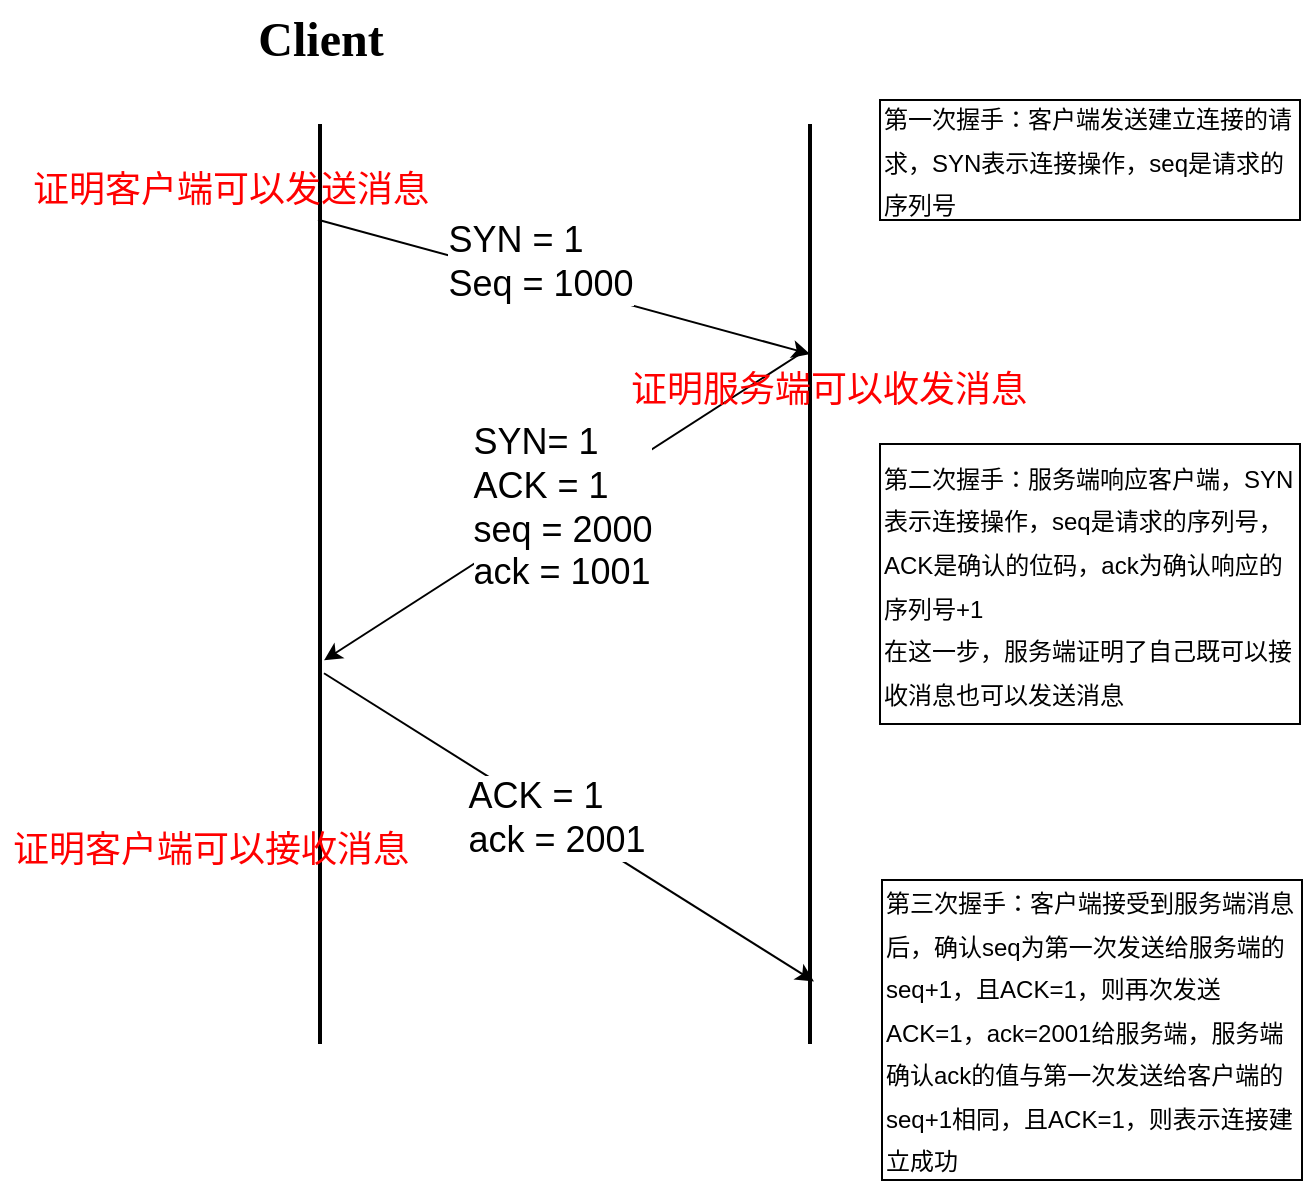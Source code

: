 <mxfile>
    <diagram id="lQfovNkgM4vq2SS8UltM" name="第 1 页">
        <mxGraphModel dx="892" dy="553" grid="1" gridSize="10" guides="1" tooltips="1" connect="1" arrows="1" fold="1" page="1" pageScale="1" pageWidth="827" pageHeight="1169" math="0" shadow="0">
            <root>
                <mxCell id="0"/>
                <mxCell id="1" parent="0"/>
                <mxCell id="3" value="" style="line;strokeWidth=2;direction=south;html=1;strokeColor=#000000;" parent="1" vertex="1">
                    <mxGeometry x="155" y="92" width="10" height="460" as="geometry"/>
                </mxCell>
                <mxCell id="5" value="" style="line;strokeWidth=2;direction=south;html=1;strokeColor=#000000;" parent="1" vertex="1">
                    <mxGeometry x="400" y="92" width="10" height="460" as="geometry"/>
                </mxCell>
                <mxCell id="7" value="&lt;font color=&quot;#000000&quot;&gt;Client&lt;/font&gt;" style="text;strokeColor=none;fillColor=none;html=1;fontSize=24;fontStyle=1;verticalAlign=middle;align=center;fontFamily=Comic Sans MS;" parent="1" vertex="1">
                    <mxGeometry x="110" y="30" width="100" height="40" as="geometry"/>
                </mxCell>
                <mxCell id="8" value="&lt;font color=&quot;#ffffff&quot;&gt;Server&lt;/font&gt;" style="text;strokeColor=none;fillColor=none;html=1;fontSize=24;fontStyle=1;verticalAlign=middle;align=center;fontFamily=Comic Sans MS;" parent="1" vertex="1">
                    <mxGeometry x="350" y="30" width="100" height="40" as="geometry"/>
                </mxCell>
                <mxCell id="10" value="" style="endArrow=classic;html=1;fontFamily=Comic Sans MS;fontSize=18;exitX=0.104;exitY=0.6;exitDx=0;exitDy=0;exitPerimeter=0;entryX=0.25;entryY=0.5;entryDx=0;entryDy=0;entryPerimeter=0;strokeColor=#000000;" parent="1" source="3" target="5" edge="1">
                    <mxGeometry width="50" height="50" relative="1" as="geometry">
                        <mxPoint x="190" y="240" as="sourcePoint"/>
                        <mxPoint x="240" y="190" as="targetPoint"/>
                    </mxGeometry>
                </mxCell>
                <mxCell id="11" value="&lt;div style=&quot;text-align: left&quot;&gt;&lt;span style=&quot;font-family: &amp;#34;helvetica&amp;#34;&quot;&gt;SYN = 1&lt;/span&gt;&lt;/div&gt;&lt;font face=&quot;Helvetica&quot;&gt;Seq = 1000&lt;br&gt;&lt;/font&gt;" style="edgeLabel;html=1;align=center;verticalAlign=middle;resizable=0;points=[];fontSize=18;fontFamily=Comic Sans MS;" parent="10" vertex="1" connectable="0">
                    <mxGeometry x="-0.321" y="2" relative="1" as="geometry">
                        <mxPoint x="27" as="offset"/>
                    </mxGeometry>
                </mxCell>
                <mxCell id="12" value="&lt;font style=&quot;font-size: 12px&quot;&gt;第一次握手：客户端发送建立连接的请求，SYN表示连接操作，seq是请求的序列号&lt;/font&gt;" style="rounded=0;whiteSpace=wrap;html=1;fontFamily=Helvetica;fontSize=18;align=left;" parent="1" vertex="1">
                    <mxGeometry x="440" y="80" width="210" height="60" as="geometry"/>
                </mxCell>
                <mxCell id="13" value="&lt;div style=&quot;text-align: left&quot;&gt;&lt;span style=&quot;font-size: 18px&quot;&gt;SYN= 1&lt;/span&gt;&lt;/div&gt;&lt;font style=&quot;font-size: 18px&quot;&gt;&lt;div style=&quot;text-align: left&quot;&gt;ACK = 1&lt;/div&gt;&lt;div style=&quot;text-align: left&quot;&gt;seq = 2000&lt;/div&gt;&lt;div style=&quot;text-align: left&quot;&gt;ack = 1001&lt;/div&gt;&lt;/font&gt;" style="endArrow=classic;html=1;fontFamily=Helvetica;fontSize=12;entryX=0.583;entryY=0.3;entryDx=0;entryDy=0;entryPerimeter=0;strokeColor=#000000;" parent="1" target="3" edge="1">
                    <mxGeometry width="50" height="50" relative="1" as="geometry">
                        <mxPoint x="400" y="207" as="sourcePoint"/>
                        <mxPoint x="162" y="288.06" as="targetPoint"/>
                    </mxGeometry>
                </mxCell>
                <mxCell id="14" value="&lt;font style=&quot;font-size: 12px&quot;&gt;第二次握手：服务端响应客户端，SYN表示连接操作，seq是请求的序列号，ACK是确认的位码，ack为确认响应的序列号+1&lt;br&gt;在这一步，服务端证明了自己既可以接收消息也可以发送消息&lt;br&gt;&lt;/font&gt;" style="rounded=0;whiteSpace=wrap;html=1;fontFamily=Helvetica;fontSize=18;align=left;" parent="1" vertex="1">
                    <mxGeometry x="440" y="252" width="210" height="140" as="geometry"/>
                </mxCell>
                <mxCell id="15" value="" style="endArrow=classic;html=1;fontFamily=Helvetica;fontSize=18;exitX=0.597;exitY=0.3;exitDx=0;exitDy=0;exitPerimeter=0;entryX=0.932;entryY=0.3;entryDx=0;entryDy=0;entryPerimeter=0;strokeColor=#000000;" parent="1" source="3" target="5" edge="1">
                    <mxGeometry width="50" height="50" relative="1" as="geometry">
                        <mxPoint x="180" y="460" as="sourcePoint"/>
                        <mxPoint x="230" y="410" as="targetPoint"/>
                    </mxGeometry>
                </mxCell>
                <mxCell id="16" value="&lt;div style=&quot;text-align: left&quot;&gt;ACK = 1&lt;/div&gt;&lt;div style=&quot;text-align: left&quot;&gt;ack = 2001&lt;/div&gt;" style="edgeLabel;html=1;align=center;verticalAlign=middle;resizable=0;points=[];fontSize=18;fontFamily=Helvetica;" parent="15" vertex="1" connectable="0">
                    <mxGeometry x="-0.057" y="1" relative="1" as="geometry">
                        <mxPoint as="offset"/>
                    </mxGeometry>
                </mxCell>
                <mxCell id="17" value="&lt;font style=&quot;font-size: 12px&quot;&gt;第三次握手：客户端接受到服务端消息后，确认seq为第一次发送给服务端的seq+1，且ACK=1，则再次发送ACK=1，ack=2001给服务端，服务端确认ack的值与第一次发送给客户端的seq+1相同，且ACK=1，则表示连接建立成功&lt;br&gt;&lt;/font&gt;" style="rounded=0;whiteSpace=wrap;html=1;fontFamily=Helvetica;fontSize=18;align=left;" parent="1" vertex="1">
                    <mxGeometry x="441" y="470" width="210" height="150" as="geometry"/>
                </mxCell>
                <mxCell id="18" value="&lt;font color=&quot;#ff0000&quot;&gt;证明客户端可以发送消息&lt;/font&gt;" style="text;html=1;align=center;verticalAlign=middle;resizable=0;points=[];autosize=1;strokeColor=none;fillColor=none;fontSize=18;fontFamily=Helvetica;" parent="1" vertex="1">
                    <mxGeometry x="10" y="110" width="210" height="30" as="geometry"/>
                </mxCell>
                <mxCell id="19" value="&lt;font color=&quot;#ff0000&quot;&gt;证明服务端可以收发消息&lt;/font&gt;" style="text;html=1;align=center;verticalAlign=middle;resizable=0;points=[];autosize=1;strokeColor=none;fillColor=none;fontSize=18;fontFamily=Helvetica;" parent="1" vertex="1">
                    <mxGeometry x="309" y="210" width="210" height="30" as="geometry"/>
                </mxCell>
                <mxCell id="20" value="&lt;font color=&quot;#ff0000&quot;&gt;证明客户端可以接收消息&lt;/font&gt;" style="text;html=1;align=center;verticalAlign=middle;resizable=0;points=[];autosize=1;strokeColor=none;fillColor=none;fontSize=18;fontFamily=Helvetica;" parent="1" vertex="1">
                    <mxGeometry y="440" width="210" height="30" as="geometry"/>
                </mxCell>
            </root>
        </mxGraphModel>
    </diagram>
</mxfile>